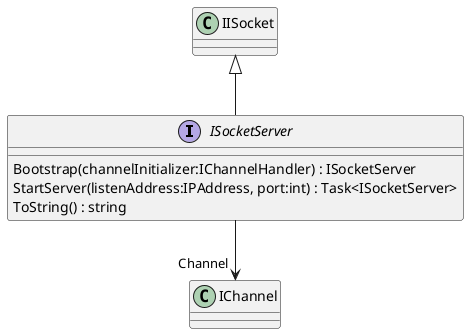 @startuml
interface ISocketServer {
    Bootstrap(channelInitializer:IChannelHandler) : ISocketServer
    StartServer(listenAddress:IPAddress, port:int) : Task<ISocketServer>
    ToString() : string
}
IISocket <|-- ISocketServer
ISocketServer --> "Channel" IChannel
@enduml
